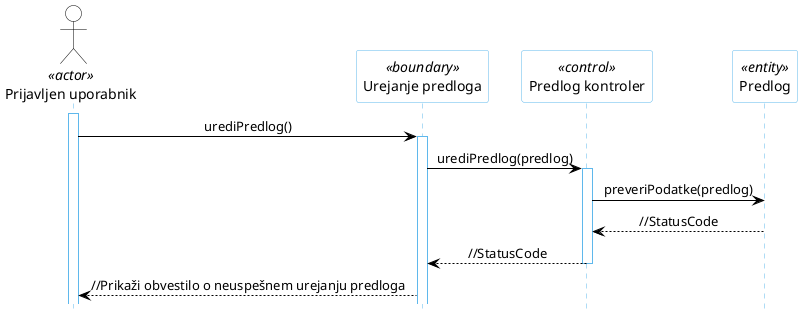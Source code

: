 @startuml
hide footbox

skinparam backgroundcolor transparent
skinparam defaultTextAlignment center
skinparam actorBorderColor black
skinparam actorBackgroundColor white
skinparam arrowColor black  
skinparam sequenceLifeLineBorderColor #5FB8EC
skinparam sequenceParticipantBorderColor #5FB8EC
skinparam sequenceParticipantBackgroundColor white

actor "Prijavljen uporabnik" as U1 <<actor>>

participant "Urejanje predloga" as R5 <<boundary>>
participant "Predlog kontroler" as R2 <<control>>
participant "Predlog" as R4 <<entity>>

activate U1
U1 -> R5: urediPredlog()
activate R5
R5 -> R2: urediPredlog(predlog)
activate R2
R2 -> R4: preveriPodatke(predlog)
R4 --> R2: //StatusCode
R2 --> R5: //StatusCode
deactivate R2
R5 --> U1: //Prikaži obvestilo o neuspešnem urejanju predloga
@enduml
